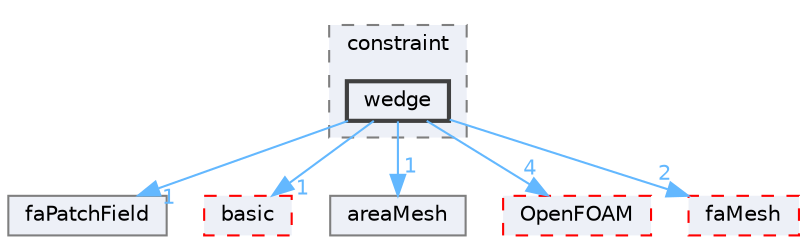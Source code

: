 digraph "src/finiteArea/fields/faPatchFields/constraint/wedge"
{
 // LATEX_PDF_SIZE
  bgcolor="transparent";
  edge [fontname=Helvetica,fontsize=10,labelfontname=Helvetica,labelfontsize=10];
  node [fontname=Helvetica,fontsize=10,shape=box,height=0.2,width=0.4];
  compound=true
  subgraph clusterdir_38e6e87377e490685541aa483d891142 {
    graph [ bgcolor="#edf0f7", pencolor="grey50", label="constraint", fontname=Helvetica,fontsize=10 style="filled,dashed", URL="dir_38e6e87377e490685541aa483d891142.html",tooltip=""]
  dir_9fc09733c820e3b19ce8a6f655b7e50d [label="wedge", fillcolor="#edf0f7", color="grey25", style="filled,bold", URL="dir_9fc09733c820e3b19ce8a6f655b7e50d.html",tooltip=""];
  }
  dir_45bb735b99283f509e93082dc5349c43 [label="faPatchField", fillcolor="#edf0f7", color="grey50", style="filled", URL="dir_45bb735b99283f509e93082dc5349c43.html",tooltip=""];
  dir_a3ace091d9f29f1a163e7ddba3bdb43a [label="basic", fillcolor="#edf0f7", color="red", style="filled,dashed", URL="dir_a3ace091d9f29f1a163e7ddba3bdb43a.html",tooltip=""];
  dir_aa4bce7a1abbd72ee1f4d02ddf362a3b [label="areaMesh", fillcolor="#edf0f7", color="grey50", style="filled", URL="dir_aa4bce7a1abbd72ee1f4d02ddf362a3b.html",tooltip=""];
  dir_c5473ff19b20e6ec4dfe5c310b3778a8 [label="OpenFOAM", fillcolor="#edf0f7", color="red", style="filled,dashed", URL="dir_c5473ff19b20e6ec4dfe5c310b3778a8.html",tooltip=""];
  dir_f14612db68a06d13a87d37d60dc895d5 [label="faMesh", fillcolor="#edf0f7", color="red", style="filled,dashed", URL="dir_f14612db68a06d13a87d37d60dc895d5.html",tooltip=""];
  dir_9fc09733c820e3b19ce8a6f655b7e50d->dir_45bb735b99283f509e93082dc5349c43 [headlabel="1", labeldistance=1.5 headhref="dir_004390_001306.html" href="dir_004390_001306.html" color="steelblue1" fontcolor="steelblue1"];
  dir_9fc09733c820e3b19ce8a6f655b7e50d->dir_a3ace091d9f29f1a163e7ddba3bdb43a [headlabel="1", labeldistance=1.5 headhref="dir_004390_000206.html" href="dir_004390_000206.html" color="steelblue1" fontcolor="steelblue1"];
  dir_9fc09733c820e3b19ce8a6f655b7e50d->dir_aa4bce7a1abbd72ee1f4d02ddf362a3b [headlabel="1", labeldistance=1.5 headhref="dir_004390_000121.html" href="dir_004390_000121.html" color="steelblue1" fontcolor="steelblue1"];
  dir_9fc09733c820e3b19ce8a6f655b7e50d->dir_c5473ff19b20e6ec4dfe5c310b3778a8 [headlabel="4", labeldistance=1.5 headhref="dir_004390_002695.html" href="dir_004390_002695.html" color="steelblue1" fontcolor="steelblue1"];
  dir_9fc09733c820e3b19ce8a6f655b7e50d->dir_f14612db68a06d13a87d37d60dc895d5 [headlabel="2", labeldistance=1.5 headhref="dir_004390_001295.html" href="dir_004390_001295.html" color="steelblue1" fontcolor="steelblue1"];
}
